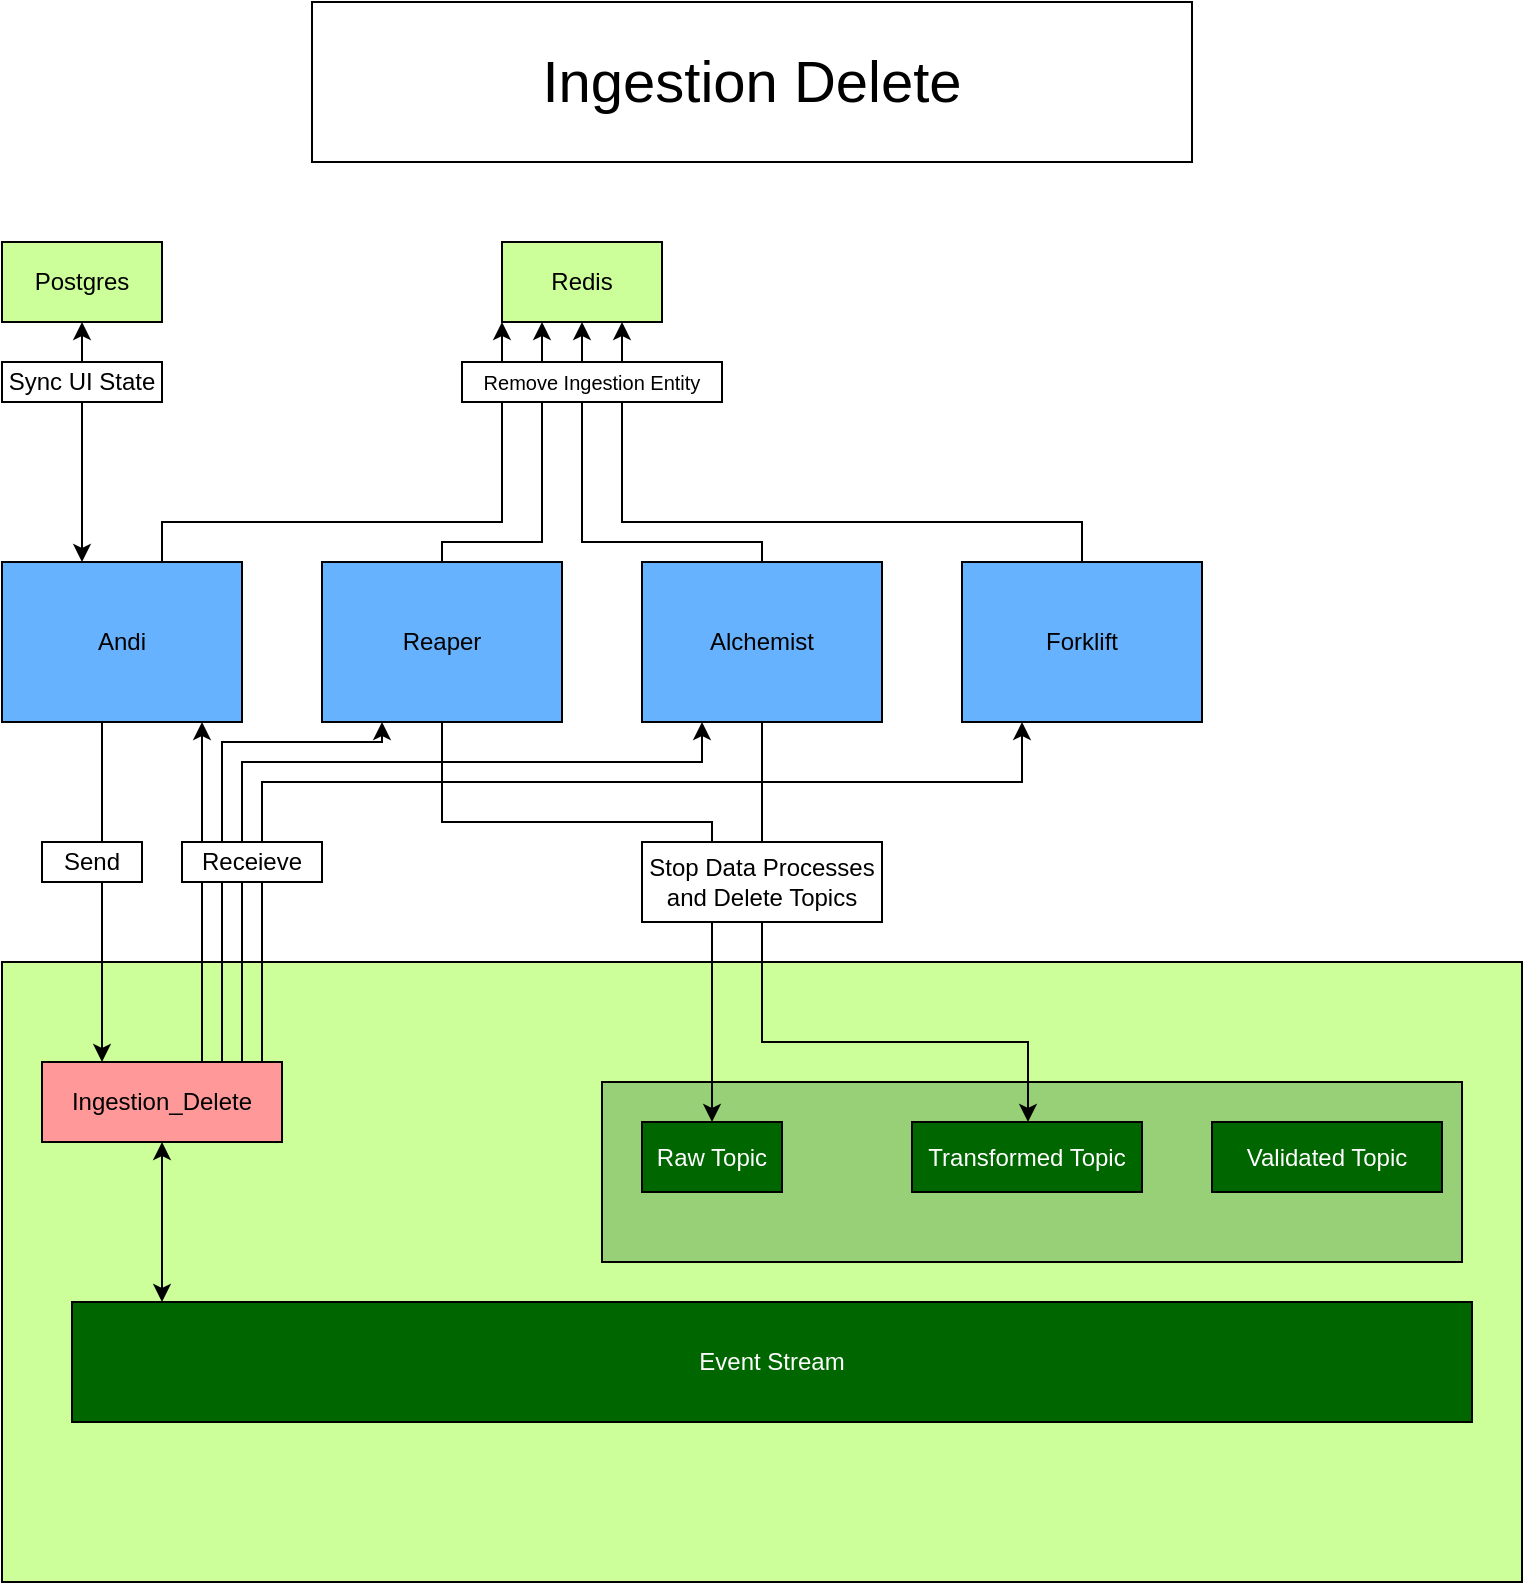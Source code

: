 <mxfile version="21.3.7" type="device">
  <diagram name="Page-1" id="rbiUo5bFybXOO1fcTCTT">
    <mxGraphModel dx="1242" dy="795" grid="1" gridSize="10" guides="1" tooltips="1" connect="1" arrows="1" fold="1" page="1" pageScale="1" pageWidth="850" pageHeight="1100" math="0" shadow="0">
      <root>
        <mxCell id="0" />
        <mxCell id="1" parent="0" />
        <mxCell id="9J3SF0-3zK-d3_jPCRng-8" value="" style="rounded=0;whiteSpace=wrap;html=1;fillColor=#CCFF99;" parent="1" vertex="1">
          <mxGeometry x="40" y="520" width="760" height="310" as="geometry" />
        </mxCell>
        <mxCell id="9J3SF0-3zK-d3_jPCRng-41" value="" style="group" parent="1" vertex="1" connectable="0">
          <mxGeometry x="40" y="320" width="120" height="80" as="geometry" />
        </mxCell>
        <mxCell id="9J3SF0-3zK-d3_jPCRng-36" value="" style="rounded=0;whiteSpace=wrap;html=1;fillColor=#66B2FF;movable=1;resizable=1;rotatable=1;deletable=1;editable=1;locked=0;connectable=1;" parent="9J3SF0-3zK-d3_jPCRng-41" vertex="1">
          <mxGeometry width="120" height="80" as="geometry" />
        </mxCell>
        <mxCell id="9J3SF0-3zK-d3_jPCRng-38" value="Andi" style="text;html=1;strokeColor=none;fillColor=none;align=center;verticalAlign=middle;whiteSpace=wrap;rounded=0;movable=1;resizable=1;rotatable=1;deletable=1;editable=1;locked=0;connectable=1;" parent="9J3SF0-3zK-d3_jPCRng-41" vertex="1">
          <mxGeometry x="30" y="25" width="60" height="30" as="geometry" />
        </mxCell>
        <mxCell id="9J3SF0-3zK-d3_jPCRng-42" value="" style="group" parent="1" vertex="1" connectable="0">
          <mxGeometry x="200" y="320" width="120" height="80" as="geometry" />
        </mxCell>
        <mxCell id="9J3SF0-3zK-d3_jPCRng-43" value="" style="rounded=0;whiteSpace=wrap;html=1;fillColor=#66B2FF;movable=1;resizable=1;rotatable=1;deletable=1;editable=1;locked=0;connectable=1;" parent="9J3SF0-3zK-d3_jPCRng-42" vertex="1">
          <mxGeometry width="120" height="80" as="geometry" />
        </mxCell>
        <mxCell id="9J3SF0-3zK-d3_jPCRng-44" value="Reaper" style="text;html=1;strokeColor=none;fillColor=none;align=center;verticalAlign=middle;whiteSpace=wrap;rounded=0;movable=1;resizable=1;rotatable=1;deletable=1;editable=1;locked=0;connectable=1;" parent="9J3SF0-3zK-d3_jPCRng-42" vertex="1">
          <mxGeometry x="30" y="25" width="60" height="30" as="geometry" />
        </mxCell>
        <mxCell id="9J3SF0-3zK-d3_jPCRng-46" value="" style="group" parent="1" vertex="1" connectable="0">
          <mxGeometry x="360" y="320" width="120" height="80" as="geometry" />
        </mxCell>
        <mxCell id="9J3SF0-3zK-d3_jPCRng-47" value="" style="rounded=0;whiteSpace=wrap;html=1;fillColor=#66B2FF;movable=1;resizable=1;rotatable=1;deletable=1;editable=1;locked=0;connectable=1;" parent="9J3SF0-3zK-d3_jPCRng-46" vertex="1">
          <mxGeometry width="120" height="80" as="geometry" />
        </mxCell>
        <mxCell id="9J3SF0-3zK-d3_jPCRng-48" value="Alchemist" style="text;html=1;strokeColor=none;fillColor=none;align=center;verticalAlign=middle;whiteSpace=wrap;rounded=0;movable=1;resizable=1;rotatable=1;deletable=1;editable=1;locked=0;connectable=1;" parent="9J3SF0-3zK-d3_jPCRng-46" vertex="1">
          <mxGeometry x="30" y="25" width="60" height="30" as="geometry" />
        </mxCell>
        <mxCell id="9J3SF0-3zK-d3_jPCRng-53" value="" style="group" parent="1" vertex="1" connectable="0">
          <mxGeometry x="520" y="320" width="120" height="80" as="geometry" />
        </mxCell>
        <mxCell id="9J3SF0-3zK-d3_jPCRng-54" value="" style="rounded=0;whiteSpace=wrap;html=1;fillColor=#66B2FF;movable=1;resizable=1;rotatable=1;deletable=1;editable=1;locked=0;connectable=1;" parent="9J3SF0-3zK-d3_jPCRng-53" vertex="1">
          <mxGeometry width="120" height="80" as="geometry" />
        </mxCell>
        <mxCell id="9J3SF0-3zK-d3_jPCRng-55" value="Forklift" style="text;html=1;strokeColor=none;fillColor=none;align=center;verticalAlign=middle;whiteSpace=wrap;rounded=0;movable=1;resizable=1;rotatable=1;deletable=1;editable=1;locked=0;connectable=1;" parent="9J3SF0-3zK-d3_jPCRng-53" vertex="1">
          <mxGeometry x="30" y="25" width="60" height="30" as="geometry" />
        </mxCell>
        <mxCell id="9J3SF0-3zK-d3_jPCRng-56" value="Redis" style="rounded=0;whiteSpace=wrap;html=1;fillColor=#CCFF99;" parent="1" vertex="1">
          <mxGeometry x="290" y="160" width="80" height="40" as="geometry" />
        </mxCell>
        <mxCell id="9J3SF0-3zK-d3_jPCRng-65" value="Postgres" style="rounded=0;whiteSpace=wrap;html=1;fillColor=#CCFF99;" parent="1" vertex="1">
          <mxGeometry x="40" y="160" width="80" height="40" as="geometry" />
        </mxCell>
        <mxCell id="9J3SF0-3zK-d3_jPCRng-66" style="edgeStyle=orthogonalEdgeStyle;rounded=0;orthogonalLoop=1;jettySize=auto;html=1;entryX=0;entryY=1;entryDx=0;entryDy=0;" parent="1" source="9J3SF0-3zK-d3_jPCRng-36" target="9J3SF0-3zK-d3_jPCRng-56" edge="1">
          <mxGeometry relative="1" as="geometry">
            <mxPoint x="290" y="210" as="targetPoint" />
            <Array as="points">
              <mxPoint x="120" y="300" />
              <mxPoint x="290" y="300" />
            </Array>
          </mxGeometry>
        </mxCell>
        <mxCell id="9J3SF0-3zK-d3_jPCRng-68" style="edgeStyle=orthogonalEdgeStyle;rounded=0;orthogonalLoop=1;jettySize=auto;html=1;startArrow=classic;startFill=1;" parent="1" source="9J3SF0-3zK-d3_jPCRng-36" edge="1">
          <mxGeometry relative="1" as="geometry">
            <mxPoint x="80" y="200" as="targetPoint" />
            <Array as="points">
              <mxPoint x="80" y="200" />
            </Array>
          </mxGeometry>
        </mxCell>
        <mxCell id="9J3SF0-3zK-d3_jPCRng-77" style="edgeStyle=orthogonalEdgeStyle;rounded=0;orthogonalLoop=1;jettySize=auto;html=1;entryX=0.5;entryY=1;entryDx=0;entryDy=0;exitX=0.5;exitY=0;exitDx=0;exitDy=0;" parent="1" source="9J3SF0-3zK-d3_jPCRng-47" target="9J3SF0-3zK-d3_jPCRng-56" edge="1">
          <mxGeometry relative="1" as="geometry">
            <mxPoint x="420" y="310" as="sourcePoint" />
            <Array as="points">
              <mxPoint x="420" y="310" />
              <mxPoint x="330" y="310" />
            </Array>
          </mxGeometry>
        </mxCell>
        <mxCell id="9J3SF0-3zK-d3_jPCRng-70" style="edgeStyle=orthogonalEdgeStyle;rounded=0;orthogonalLoop=1;jettySize=auto;html=1;exitX=0.5;exitY=0;exitDx=0;exitDy=0;entryX=0.25;entryY=1;entryDx=0;entryDy=0;" parent="1" source="9J3SF0-3zK-d3_jPCRng-43" target="9J3SF0-3zK-d3_jPCRng-56" edge="1">
          <mxGeometry relative="1" as="geometry">
            <mxPoint x="330" y="200" as="targetPoint" />
            <Array as="points">
              <mxPoint x="260" y="310" />
              <mxPoint x="310" y="310" />
            </Array>
          </mxGeometry>
        </mxCell>
        <mxCell id="9J3SF0-3zK-d3_jPCRng-102" value="&lt;font color=&quot;#ffffff&quot;&gt;Event Stream&lt;/font&gt;" style="rounded=0;whiteSpace=wrap;html=1;fillColor=#006600;" parent="1" vertex="1">
          <mxGeometry x="75" y="690" width="700" height="60" as="geometry" />
        </mxCell>
        <mxCell id="9J3SF0-3zK-d3_jPCRng-108" value="" style="group" parent="1" vertex="1" connectable="0">
          <mxGeometry x="340" y="580" width="430" height="95" as="geometry" />
        </mxCell>
        <mxCell id="9J3SF0-3zK-d3_jPCRng-104" value="" style="rounded=0;whiteSpace=wrap;html=1;fillColor=#97D077;" parent="9J3SF0-3zK-d3_jPCRng-108" vertex="1">
          <mxGeometry width="430" height="90" as="geometry" />
        </mxCell>
        <mxCell id="9J3SF0-3zK-d3_jPCRng-103" value="&lt;font color=&quot;#ffffff&quot;&gt;Raw Topic&lt;/font&gt;" style="rounded=0;whiteSpace=wrap;html=1;fillColor=#006600;" parent="9J3SF0-3zK-d3_jPCRng-108" vertex="1">
          <mxGeometry x="20" y="20" width="70" height="35" as="geometry" />
        </mxCell>
        <mxCell id="9J3SF0-3zK-d3_jPCRng-106" value="&lt;font color=&quot;#ffffff&quot;&gt;Transformed Topic&lt;/font&gt;" style="rounded=0;whiteSpace=wrap;html=1;fillColor=#006600;" parent="9J3SF0-3zK-d3_jPCRng-108" vertex="1">
          <mxGeometry x="155" y="20" width="115" height="35" as="geometry" />
        </mxCell>
        <mxCell id="9J3SF0-3zK-d3_jPCRng-107" value="&lt;font color=&quot;#ffffff&quot;&gt;Validated Topic&lt;/font&gt;" style="rounded=0;whiteSpace=wrap;html=1;fillColor=#006600;" parent="9J3SF0-3zK-d3_jPCRng-108" vertex="1">
          <mxGeometry x="305" y="20" width="115" height="35" as="geometry" />
        </mxCell>
        <mxCell id="9J3SF0-3zK-d3_jPCRng-118" style="edgeStyle=orthogonalEdgeStyle;rounded=0;orthogonalLoop=1;jettySize=auto;html=1;exitX=0.25;exitY=0;exitDx=0;exitDy=0;entryX=0.25;entryY=1;entryDx=0;entryDy=0;" parent="1" source="9J3SF0-3zK-d3_jPCRng-6" target="9J3SF0-3zK-d3_jPCRng-43" edge="1">
          <mxGeometry relative="1" as="geometry">
            <Array as="points">
              <mxPoint x="150" y="570" />
              <mxPoint x="150" y="410" />
              <mxPoint x="230" y="410" />
            </Array>
          </mxGeometry>
        </mxCell>
        <mxCell id="9J3SF0-3zK-d3_jPCRng-119" style="edgeStyle=orthogonalEdgeStyle;rounded=0;orthogonalLoop=1;jettySize=auto;html=1;entryX=0.25;entryY=1;entryDx=0;entryDy=0;" parent="1" source="9J3SF0-3zK-d3_jPCRng-6" target="9J3SF0-3zK-d3_jPCRng-47" edge="1">
          <mxGeometry relative="1" as="geometry">
            <Array as="points">
              <mxPoint x="160" y="420" />
              <mxPoint x="390" y="420" />
            </Array>
          </mxGeometry>
        </mxCell>
        <mxCell id="9J3SF0-3zK-d3_jPCRng-121" style="edgeStyle=orthogonalEdgeStyle;rounded=0;orthogonalLoop=1;jettySize=auto;html=1;entryX=0.25;entryY=1;entryDx=0;entryDy=0;" parent="1" source="9J3SF0-3zK-d3_jPCRng-6" target="9J3SF0-3zK-d3_jPCRng-54" edge="1">
          <mxGeometry relative="1" as="geometry">
            <Array as="points">
              <mxPoint x="170" y="430" />
              <mxPoint x="550" y="430" />
            </Array>
          </mxGeometry>
        </mxCell>
        <mxCell id="9J3SF0-3zK-d3_jPCRng-128" style="edgeStyle=orthogonalEdgeStyle;rounded=0;orthogonalLoop=1;jettySize=auto;html=1;startArrow=classic;startFill=1;" parent="1" source="9J3SF0-3zK-d3_jPCRng-6" target="9J3SF0-3zK-d3_jPCRng-102" edge="1">
          <mxGeometry relative="1" as="geometry">
            <Array as="points">
              <mxPoint x="120" y="690" />
              <mxPoint x="120" y="690" />
            </Array>
          </mxGeometry>
        </mxCell>
        <mxCell id="ZxNKODZLQWNlTjTZxuV1-42" style="edgeStyle=orthogonalEdgeStyle;rounded=0;orthogonalLoop=1;jettySize=auto;html=1;" parent="1" source="9J3SF0-3zK-d3_jPCRng-6" edge="1">
          <mxGeometry relative="1" as="geometry">
            <mxPoint x="140" y="400" as="targetPoint" />
            <Array as="points">
              <mxPoint x="140" y="400" />
            </Array>
          </mxGeometry>
        </mxCell>
        <mxCell id="9J3SF0-3zK-d3_jPCRng-6" value="Ingestion_Delete" style="rounded=0;whiteSpace=wrap;html=1;fillColor=#FF9999;" parent="1" vertex="1">
          <mxGeometry x="60" y="570" width="120" height="40" as="geometry" />
        </mxCell>
        <mxCell id="9J3SF0-3zK-d3_jPCRng-122" style="edgeStyle=orthogonalEdgeStyle;rounded=0;orthogonalLoop=1;jettySize=auto;html=1;entryX=0.25;entryY=0;entryDx=0;entryDy=0;" parent="1" source="9J3SF0-3zK-d3_jPCRng-36" target="9J3SF0-3zK-d3_jPCRng-6" edge="1">
          <mxGeometry relative="1" as="geometry">
            <Array as="points">
              <mxPoint x="90" y="450" />
              <mxPoint x="90" y="450" />
            </Array>
          </mxGeometry>
        </mxCell>
        <mxCell id="9J3SF0-3zK-d3_jPCRng-123" value="Send" style="rounded=0;whiteSpace=wrap;html=1;" parent="1" vertex="1">
          <mxGeometry x="60" y="460" width="50" height="20" as="geometry" />
        </mxCell>
        <mxCell id="9J3SF0-3zK-d3_jPCRng-126" value="Receieve" style="rounded=0;whiteSpace=wrap;html=1;" parent="1" vertex="1">
          <mxGeometry x="130" y="460" width="70" height="20" as="geometry" />
        </mxCell>
        <mxCell id="ZxNKODZLQWNlTjTZxuV1-7" value="Ingestion Delete" style="rounded=0;whiteSpace=wrap;html=1;fontSize=29;" parent="1" vertex="1">
          <mxGeometry x="195" y="40" width="440" height="80" as="geometry" />
        </mxCell>
        <mxCell id="ZxNKODZLQWNlTjTZxuV1-32" value="Sync UI State" style="rounded=0;whiteSpace=wrap;html=1;" parent="1" vertex="1">
          <mxGeometry x="40" y="220" width="80" height="20" as="geometry" />
        </mxCell>
        <mxCell id="ZxNKODZLQWNlTjTZxuV1-37" style="edgeStyle=orthogonalEdgeStyle;rounded=0;orthogonalLoop=1;jettySize=auto;html=1;entryX=0.75;entryY=1;entryDx=0;entryDy=0;" parent="1" source="9J3SF0-3zK-d3_jPCRng-54" target="9J3SF0-3zK-d3_jPCRng-56" edge="1">
          <mxGeometry relative="1" as="geometry">
            <Array as="points">
              <mxPoint x="580" y="300" />
              <mxPoint x="350" y="300" />
            </Array>
          </mxGeometry>
        </mxCell>
        <mxCell id="ZxNKODZLQWNlTjTZxuV1-39" style="edgeStyle=orthogonalEdgeStyle;rounded=0;orthogonalLoop=1;jettySize=auto;html=1;" parent="1" source="9J3SF0-3zK-d3_jPCRng-47" target="9J3SF0-3zK-d3_jPCRng-106" edge="1">
          <mxGeometry relative="1" as="geometry">
            <Array as="points">
              <mxPoint x="420" y="560" />
              <mxPoint x="553" y="560" />
            </Array>
          </mxGeometry>
        </mxCell>
        <mxCell id="9J3SF0-3zK-d3_jPCRng-87" value="Remove Ingestion Entity" style="rounded=0;whiteSpace=wrap;html=1;fontSize=10;" parent="1" vertex="1">
          <mxGeometry x="270" y="220" width="130" height="20" as="geometry" />
        </mxCell>
        <mxCell id="haaVeNmmjevs9DEHG4Qw-3" style="edgeStyle=orthogonalEdgeStyle;rounded=0;orthogonalLoop=1;jettySize=auto;html=1;entryX=0.5;entryY=0;entryDx=0;entryDy=0;" edge="1" parent="1" source="9J3SF0-3zK-d3_jPCRng-43" target="9J3SF0-3zK-d3_jPCRng-103">
          <mxGeometry relative="1" as="geometry">
            <Array as="points">
              <mxPoint x="260" y="450" />
              <mxPoint x="395" y="450" />
            </Array>
          </mxGeometry>
        </mxCell>
        <mxCell id="9J3SF0-3zK-d3_jPCRng-131" value="Stop Data Processes and Delete Topics" style="rounded=0;whiteSpace=wrap;html=1;" parent="1" vertex="1">
          <mxGeometry x="360" y="460" width="120" height="40" as="geometry" />
        </mxCell>
      </root>
    </mxGraphModel>
  </diagram>
</mxfile>
